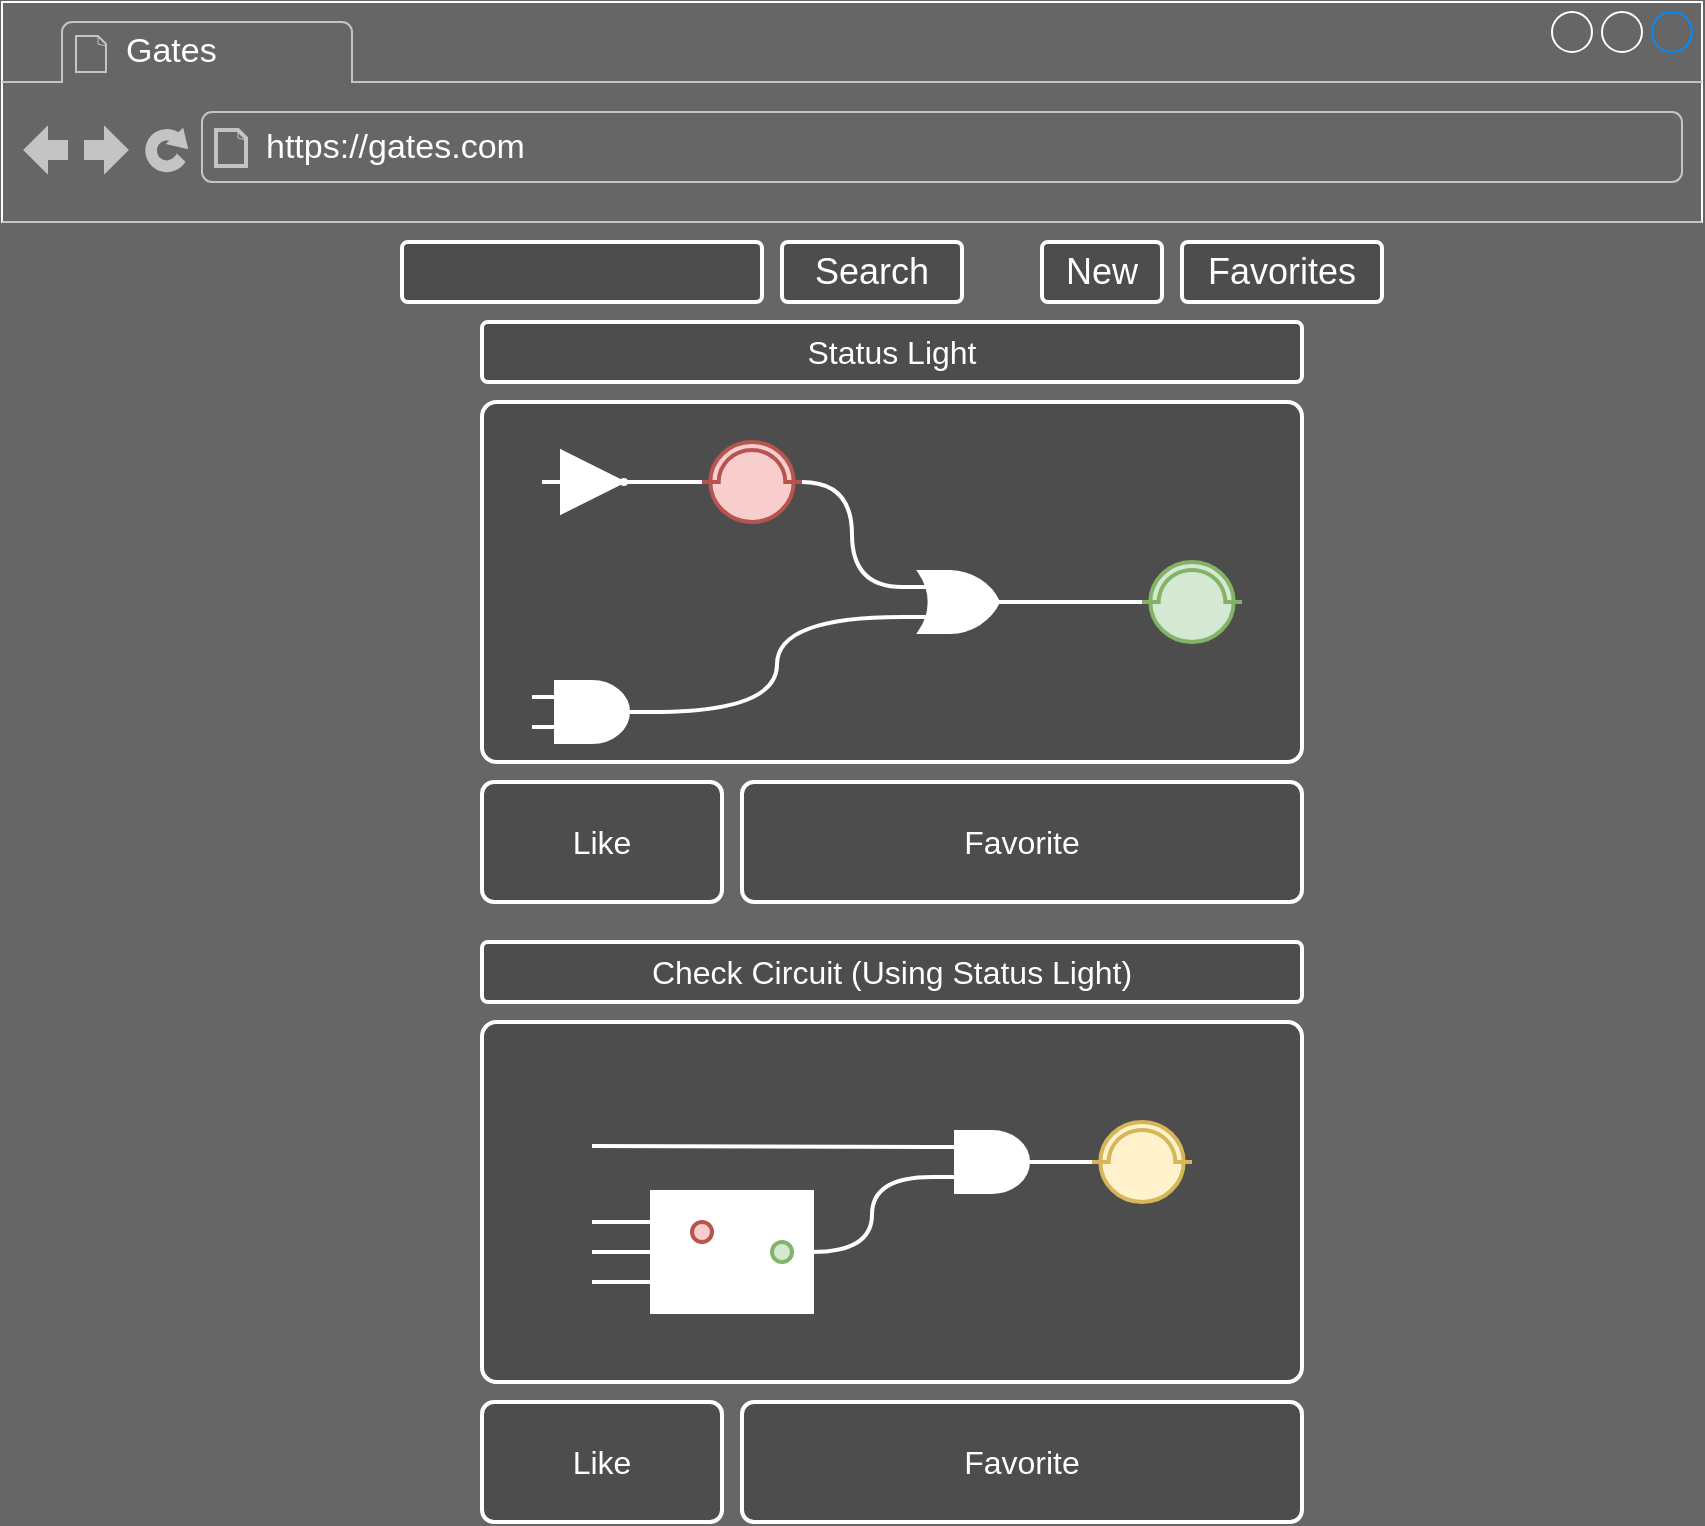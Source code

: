 <mxfile version="13.7.9" type="device"><diagram id="Z_RxUfkVhOAf7GIA4D8H" name="Page-1"><mxGraphModel dx="886" dy="696" grid="1" gridSize="10" guides="1" tooltips="1" connect="1" arrows="1" fold="1" page="1" pageScale="1" pageWidth="850" pageHeight="1100" background="#666666" math="0" shadow="0"><root><mxCell id="0"/><mxCell id="1" parent="0"/><mxCell id="_awIcmRNFGNEsl5awPFs-6" value="" style="strokeWidth=1;shadow=0;dashed=0;align=center;html=1;shape=mxgraph.mockup.containers.browserWindow;rSize=0;strokeColor2=#008cff;strokeColor3=#c4c4c4;mainText=,;recursiveResize=0;fillColor=#666666;fontColor=#FFFFFF;strokeColor=#FFFFFF;" vertex="1" parent="1"><mxGeometry width="850" height="110" as="geometry"/></mxCell><mxCell id="_awIcmRNFGNEsl5awPFs-7" value="&lt;font color=&quot;#ffffff&quot;&gt;Gates&lt;/font&gt;" style="strokeWidth=1;shadow=0;dashed=0;align=center;html=1;shape=mxgraph.mockup.containers.anchor;fontSize=17;fontColor=#666666;align=left;" vertex="1" parent="_awIcmRNFGNEsl5awPFs-6"><mxGeometry x="60" y="12" width="110" height="26" as="geometry"/></mxCell><mxCell id="_awIcmRNFGNEsl5awPFs-8" value="&lt;font color=&quot;#ffffff&quot;&gt;https://gates.com&lt;/font&gt;" style="strokeWidth=1;shadow=0;dashed=0;align=center;html=1;shape=mxgraph.mockup.containers.anchor;rSize=0;fontSize=17;fontColor=#666666;align=left;" vertex="1" parent="_awIcmRNFGNEsl5awPFs-6"><mxGeometry x="130" y="60" width="250" height="26" as="geometry"/></mxCell><mxCell id="_awIcmRNFGNEsl5awPFs-17" value="" style="rounded=1;whiteSpace=wrap;html=1;strokeColor=#FFFFFF;strokeWidth=2;fontColor=#FFFFFF;arcSize=4;fillColor=#4D4D4D;" vertex="1" parent="1"><mxGeometry x="240" y="200" width="410" height="180" as="geometry"/></mxCell><mxCell id="_awIcmRNFGNEsl5awPFs-44" value="&lt;span style=&quot;font-size: 16px&quot;&gt;Favorite&lt;br&gt;&lt;/span&gt;" style="rounded=1;whiteSpace=wrap;html=1;strokeColor=#FFFFFF;strokeWidth=2;fontColor=#FFFFFF;arcSize=10;fillColor=#4D4D4D;" vertex="1" parent="1"><mxGeometry x="370" y="390" width="280" height="60" as="geometry"/></mxCell><mxCell id="_awIcmRNFGNEsl5awPFs-45" value="" style="rounded=1;whiteSpace=wrap;html=1;strokeColor=#FFFFFF;strokeWidth=2;fontColor=#FFFFFF;arcSize=10;fillColor=#4D4D4D;" vertex="1" parent="1"><mxGeometry x="200" y="120" width="180" height="30" as="geometry"/></mxCell><mxCell id="_awIcmRNFGNEsl5awPFs-46" value="&lt;span style=&quot;font-size: 18px&quot;&gt;Search&lt;/span&gt;" style="rounded=1;whiteSpace=wrap;html=1;strokeColor=#FFFFFF;strokeWidth=2;fontColor=#FFFFFF;arcSize=10;fillColor=#4D4D4D;" vertex="1" parent="1"><mxGeometry x="390" y="120" width="90" height="30" as="geometry"/></mxCell><mxCell id="_awIcmRNFGNEsl5awPFs-47" value="&lt;span style=&quot;font-size: 18px&quot;&gt;New&lt;/span&gt;" style="rounded=1;whiteSpace=wrap;html=1;strokeColor=#FFFFFF;strokeWidth=2;fontColor=#FFFFFF;arcSize=10;fillColor=#4D4D4D;" vertex="1" parent="1"><mxGeometry x="520" y="120" width="60" height="30" as="geometry"/></mxCell><mxCell id="_awIcmRNFGNEsl5awPFs-48" value="&lt;span style=&quot;font-size: 18px&quot;&gt;Favorites&lt;/span&gt;" style="rounded=1;whiteSpace=wrap;html=1;strokeColor=#FFFFFF;strokeWidth=2;fontColor=#FFFFFF;arcSize=10;fillColor=#4D4D4D;" vertex="1" parent="1"><mxGeometry x="590" y="120" width="100" height="30" as="geometry"/></mxCell><mxCell id="_awIcmRNFGNEsl5awPFs-49" value="" style="rounded=1;whiteSpace=wrap;html=1;strokeColor=#FFFFFF;strokeWidth=2;fontColor=#FFFFFF;arcSize=4;fillColor=#4D4D4D;" vertex="1" parent="1"><mxGeometry x="240" y="510" width="410" height="180" as="geometry"/></mxCell><mxCell id="_awIcmRNFGNEsl5awPFs-51" style="edgeStyle=orthogonalEdgeStyle;curved=1;rounded=0;orthogonalLoop=1;jettySize=auto;html=1;exitX=1;exitY=0.5;exitDx=0;exitDy=0;exitPerimeter=0;entryX=0;entryY=0.75;entryDx=0;entryDy=0;entryPerimeter=0;endArrow=none;endFill=0;strokeColor=#FFFFFF;strokeWidth=2;fontColor=#FFFFFF;" edge="1" parent="1" source="_awIcmRNFGNEsl5awPFs-52" target="_awIcmRNFGNEsl5awPFs-56"><mxGeometry relative="1" as="geometry"/></mxCell><mxCell id="_awIcmRNFGNEsl5awPFs-52" value="" style="verticalLabelPosition=bottom;shadow=0;dashed=0;align=center;html=1;verticalAlign=top;shape=mxgraph.electrical.logic_gates.logic_gate;operation=and;strokeColor=#FFFFFF;strokeWidth=2;fontColor=#FFFFFF;fillColor=#FFFFFF;" vertex="1" parent="1"><mxGeometry x="265" y="340" width="60" height="30" as="geometry"/></mxCell><mxCell id="_awIcmRNFGNEsl5awPFs-53" style="edgeStyle=orthogonalEdgeStyle;curved=1;rounded=0;orthogonalLoop=1;jettySize=auto;html=1;exitX=1;exitY=0.5;exitDx=0;exitDy=0;entryX=0;entryY=0.5;entryDx=0;entryDy=0;entryPerimeter=0;endArrow=none;endFill=0;strokeColor=#FFFFFF;strokeWidth=2;fontColor=#FFFFFF;" edge="1" parent="1" source="_awIcmRNFGNEsl5awPFs-54" target="_awIcmRNFGNEsl5awPFs-58"><mxGeometry relative="1" as="geometry"/></mxCell><mxCell id="_awIcmRNFGNEsl5awPFs-54" value="" style="verticalLabelPosition=bottom;shadow=0;dashed=0;align=center;html=1;verticalAlign=top;shape=mxgraph.electrical.logic_gates.buffer2;negating=1;strokeColor=#FFFFFF;strokeWidth=2;fillColor=#FFFFFF;fontColor=#FFFFFF;" vertex="1" parent="1"><mxGeometry x="270" y="225" width="50" height="30" as="geometry"/></mxCell><mxCell id="_awIcmRNFGNEsl5awPFs-55" style="edgeStyle=orthogonalEdgeStyle;curved=1;rounded=0;orthogonalLoop=1;jettySize=auto;html=1;exitX=1;exitY=0.5;exitDx=0;exitDy=0;exitPerimeter=0;entryX=0;entryY=0.5;entryDx=0;entryDy=0;entryPerimeter=0;endArrow=none;endFill=0;strokeColor=#FFFFFF;strokeWidth=2;fontColor=#FFFFFF;" edge="1" parent="1" source="_awIcmRNFGNEsl5awPFs-56" target="_awIcmRNFGNEsl5awPFs-59"><mxGeometry relative="1" as="geometry"/></mxCell><mxCell id="_awIcmRNFGNEsl5awPFs-56" value="" style="verticalLabelPosition=bottom;shadow=0;dashed=0;align=center;html=1;verticalAlign=top;shape=mxgraph.electrical.logic_gates.logic_gate;operation=or;strokeColor=#FFFFFF;strokeWidth=2;fontColor=#FFFFFF;fillColor=#FFFFFF;" vertex="1" parent="1"><mxGeometry x="450" y="285" width="60" height="30" as="geometry"/></mxCell><mxCell id="_awIcmRNFGNEsl5awPFs-57" style="edgeStyle=orthogonalEdgeStyle;curved=1;rounded=0;orthogonalLoop=1;jettySize=auto;html=1;exitX=1;exitY=0.5;exitDx=0;exitDy=0;exitPerimeter=0;entryX=0;entryY=0.25;entryDx=0;entryDy=0;entryPerimeter=0;endArrow=none;endFill=0;strokeColor=#FFFFFF;strokeWidth=2;fontColor=#FFFFFF;" edge="1" parent="1" source="_awIcmRNFGNEsl5awPFs-58" target="_awIcmRNFGNEsl5awPFs-56"><mxGeometry relative="1" as="geometry"/></mxCell><mxCell id="_awIcmRNFGNEsl5awPFs-58" value="" style="pointerEvents=1;verticalLabelPosition=bottom;shadow=0;dashed=0;align=center;html=1;verticalAlign=top;shape=mxgraph.electrical.miscellaneous.illuminating_bulb;strokeColor=#b85450;strokeWidth=2;fillColor=#f8cecc;" vertex="1" parent="1"><mxGeometry x="350" y="220" width="50" height="40" as="geometry"/></mxCell><mxCell id="_awIcmRNFGNEsl5awPFs-59" value="" style="pointerEvents=1;verticalLabelPosition=bottom;shadow=0;dashed=0;align=center;html=1;verticalAlign=top;shape=mxgraph.electrical.miscellaneous.illuminating_bulb;strokeColor=#82b366;strokeWidth=2;fillColor=#d5e8d4;" vertex="1" parent="1"><mxGeometry x="570" y="280" width="50" height="40" as="geometry"/></mxCell><mxCell id="_awIcmRNFGNEsl5awPFs-69" value="&lt;span style=&quot;font-size: 16px&quot;&gt;Like&lt;br&gt;&lt;/span&gt;" style="rounded=1;whiteSpace=wrap;html=1;strokeColor=#FFFFFF;strokeWidth=2;fontColor=#FFFFFF;arcSize=10;fillColor=#4D4D4D;" vertex="1" parent="1"><mxGeometry x="240" y="390" width="120" height="60" as="geometry"/></mxCell><mxCell id="_awIcmRNFGNEsl5awPFs-70" value="&lt;span style=&quot;font-size: 16px&quot;&gt;Favorite&lt;br&gt;&lt;/span&gt;" style="rounded=1;whiteSpace=wrap;html=1;strokeColor=#FFFFFF;strokeWidth=2;fontColor=#FFFFFF;arcSize=10;fillColor=#4D4D4D;" vertex="1" parent="1"><mxGeometry x="370" y="700" width="280" height="60" as="geometry"/></mxCell><mxCell id="_awIcmRNFGNEsl5awPFs-71" value="&lt;span style=&quot;font-size: 16px&quot;&gt;Like&lt;br&gt;&lt;/span&gt;" style="rounded=1;whiteSpace=wrap;html=1;strokeColor=#FFFFFF;strokeWidth=2;fontColor=#FFFFFF;arcSize=10;fillColor=#4D4D4D;" vertex="1" parent="1"><mxGeometry x="240" y="700" width="120" height="60" as="geometry"/></mxCell><mxCell id="_awIcmRNFGNEsl5awPFs-72" value="&lt;span style=&quot;font-size: 16px&quot;&gt;Status Light&lt;br&gt;&lt;/span&gt;" style="rounded=1;whiteSpace=wrap;html=1;strokeColor=#FFFFFF;strokeWidth=2;fontColor=#FFFFFF;arcSize=10;fillColor=#4D4D4D;" vertex="1" parent="1"><mxGeometry x="240" y="160" width="410" height="30" as="geometry"/></mxCell><mxCell id="_awIcmRNFGNEsl5awPFs-73" value="&lt;span style=&quot;font-size: 16px&quot;&gt;Check Circuit (Using Status Light)&lt;br&gt;&lt;/span&gt;" style="rounded=1;whiteSpace=wrap;html=1;strokeColor=#FFFFFF;strokeWidth=2;fontColor=#FFFFFF;arcSize=10;fillColor=#4D4D4D;" vertex="1" parent="1"><mxGeometry x="240" y="470" width="410" height="30" as="geometry"/></mxCell><mxCell id="_awIcmRNFGNEsl5awPFs-80" style="edgeStyle=orthogonalEdgeStyle;curved=1;rounded=0;orthogonalLoop=1;jettySize=auto;html=1;exitX=1;exitY=0.5;exitDx=0;exitDy=0;exitPerimeter=0;entryX=0;entryY=0.5;entryDx=0;entryDy=0;entryPerimeter=0;endArrow=none;endFill=0;strokeColor=#FFFFFF;strokeWidth=2;fontColor=#FFFFFF;" edge="1" parent="1" source="_awIcmRNFGNEsl5awPFs-75" target="_awIcmRNFGNEsl5awPFs-76"><mxGeometry relative="1" as="geometry"/></mxCell><mxCell id="_awIcmRNFGNEsl5awPFs-75" value="" style="verticalLabelPosition=bottom;shadow=0;dashed=0;align=center;html=1;verticalAlign=top;shape=mxgraph.electrical.logic_gates.logic_gate;operation=and;strokeColor=#FFFFFF;strokeWidth=2;fontColor=#FFFFFF;fillColor=#FFFFFF;" vertex="1" parent="1"><mxGeometry x="465" y="565" width="60" height="30" as="geometry"/></mxCell><mxCell id="_awIcmRNFGNEsl5awPFs-76" value="" style="pointerEvents=1;verticalLabelPosition=bottom;shadow=0;dashed=0;align=center;html=1;verticalAlign=top;shape=mxgraph.electrical.miscellaneous.illuminating_bulb;strokeColor=#d6b656;strokeWidth=2;fillColor=#fff2cc;" vertex="1" parent="1"><mxGeometry x="545" y="560" width="50" height="40" as="geometry"/></mxCell><mxCell id="_awIcmRNFGNEsl5awPFs-78" style="edgeStyle=orthogonalEdgeStyle;curved=1;rounded=0;orthogonalLoop=1;jettySize=auto;html=1;exitX=1;exitY=0.5;exitDx=0;exitDy=0;entryX=0;entryY=0.75;entryDx=0;entryDy=0;entryPerimeter=0;endArrow=none;endFill=0;strokeColor=#FFFFFF;strokeWidth=2;fontColor=#FFFFFF;" edge="1" parent="1" source="_awIcmRNFGNEsl5awPFs-77" target="_awIcmRNFGNEsl5awPFs-75"><mxGeometry relative="1" as="geometry"/></mxCell><mxCell id="_awIcmRNFGNEsl5awPFs-82" style="edgeStyle=orthogonalEdgeStyle;curved=1;rounded=0;orthogonalLoop=1;jettySize=auto;html=1;exitX=0;exitY=0.25;exitDx=0;exitDy=0;endArrow=none;endFill=0;strokeColor=#FFFFFF;strokeWidth=2;fontColor=#FFFFFF;" edge="1" parent="1" source="_awIcmRNFGNEsl5awPFs-77"><mxGeometry relative="1" as="geometry"><mxPoint x="295" y="610" as="targetPoint"/></mxGeometry></mxCell><mxCell id="_awIcmRNFGNEsl5awPFs-83" style="edgeStyle=orthogonalEdgeStyle;curved=1;rounded=0;orthogonalLoop=1;jettySize=auto;html=1;exitX=0;exitY=0.5;exitDx=0;exitDy=0;endArrow=none;endFill=0;strokeColor=#FFFFFF;strokeWidth=2;fontColor=#FFFFFF;" edge="1" parent="1" source="_awIcmRNFGNEsl5awPFs-77"><mxGeometry relative="1" as="geometry"><mxPoint x="295" y="625" as="targetPoint"/></mxGeometry></mxCell><mxCell id="_awIcmRNFGNEsl5awPFs-84" style="edgeStyle=orthogonalEdgeStyle;curved=1;rounded=0;orthogonalLoop=1;jettySize=auto;html=1;exitX=0;exitY=0.75;exitDx=0;exitDy=0;endArrow=none;endFill=0;strokeColor=#FFFFFF;strokeWidth=2;fontColor=#FFFFFF;" edge="1" parent="1" source="_awIcmRNFGNEsl5awPFs-77"><mxGeometry relative="1" as="geometry"><mxPoint x="295" y="640" as="targetPoint"/></mxGeometry></mxCell><mxCell id="_awIcmRNFGNEsl5awPFs-77" value="" style="rounded=0;whiteSpace=wrap;html=1;strokeColor=#FFFFFF;strokeWidth=2;fillColor=#FFFFFF;fontColor=#FFFFFF;" vertex="1" parent="1"><mxGeometry x="325" y="595" width="80" height="60" as="geometry"/></mxCell><mxCell id="_awIcmRNFGNEsl5awPFs-79" value="" style="html=1;endArrow=none;endFill=0;strokeColor=#FFFFFF;strokeWidth=2;fontColor=#FFFFFF;entryX=0;entryY=0.25;entryDx=0;entryDy=0;entryPerimeter=0;" edge="1" parent="1" target="_awIcmRNFGNEsl5awPFs-75"><mxGeometry width="100" relative="1" as="geometry"><mxPoint x="295" y="572" as="sourcePoint"/><mxPoint x="415" y="560" as="targetPoint"/></mxGeometry></mxCell><mxCell id="_awIcmRNFGNEsl5awPFs-85" value="" style="ellipse;whiteSpace=wrap;html=1;aspect=fixed;strokeColor=#b85450;strokeWidth=2;fillColor=#f8cecc;" vertex="1" parent="1"><mxGeometry x="345" y="610" width="10" height="10" as="geometry"/></mxCell><mxCell id="_awIcmRNFGNEsl5awPFs-86" value="" style="ellipse;whiteSpace=wrap;html=1;aspect=fixed;strokeColor=#82b366;strokeWidth=2;fillColor=#d5e8d4;" vertex="1" parent="1"><mxGeometry x="385" y="620" width="10" height="10" as="geometry"/></mxCell></root></mxGraphModel></diagram></mxfile>
